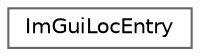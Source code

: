 digraph "Graphical Class Hierarchy"
{
 // LATEX_PDF_SIZE
  bgcolor="transparent";
  edge [fontname=Helvetica,fontsize=10,labelfontname=Helvetica,labelfontsize=10];
  node [fontname=Helvetica,fontsize=10,shape=box,height=0.2,width=0.4];
  rankdir="LR";
  Node0 [id="Node000000",label="ImGuiLocEntry",height=0.2,width=0.4,color="grey40", fillcolor="white", style="filled",URL="$struct_im_gui_loc_entry.html",tooltip=" "];
}
